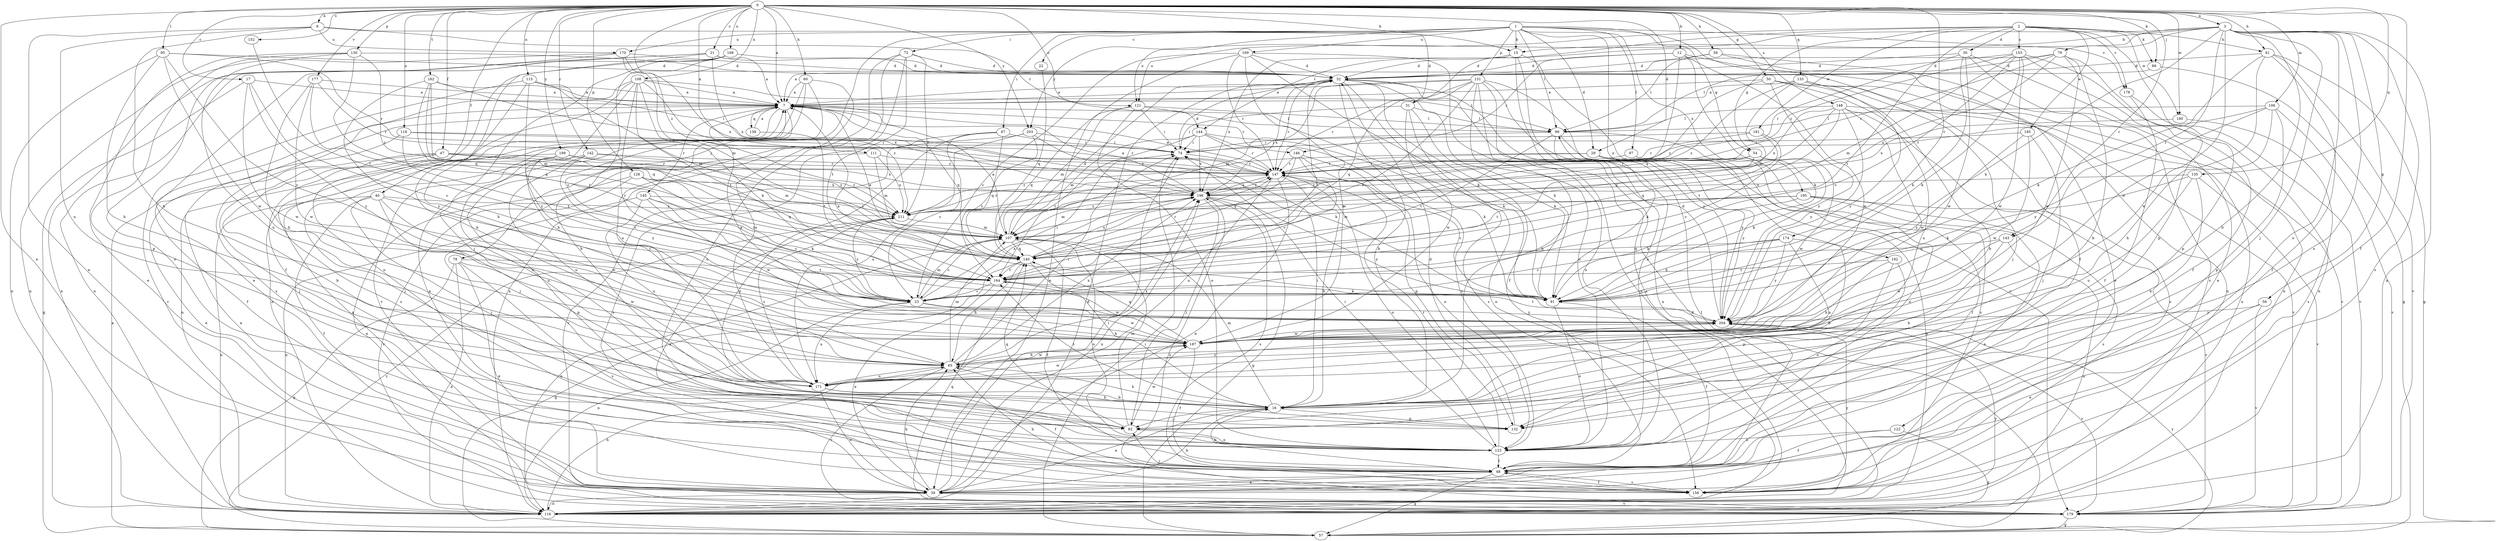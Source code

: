 strict digraph  {
0;
1;
2;
3;
6;
7;
12;
15;
16;
17;
21;
22;
23;
29;
30;
31;
32;
39;
40;
47;
48;
50;
54;
56;
57;
58;
60;
61;
65;
67;
72;
74;
78;
79;
82;
89;
91;
95;
97;
99;
106;
107;
108;
111;
115;
116;
118;
121;
122;
123;
128;
130;
131;
132;
133;
135;
138;
140;
142;
143;
144;
145;
146;
147;
148;
152;
153;
156;
162;
164;
168;
169;
170;
171;
174;
177;
178;
179;
180;
181;
185;
187;
192;
195;
196;
199;
203;
204;
211;
0 -> 3  [label=a];
0 -> 6  [label=a];
0 -> 7  [label=a];
0 -> 12  [label=b];
0 -> 15  [label=b];
0 -> 17  [label=c];
0 -> 21  [label=c];
0 -> 29  [label=d];
0 -> 39  [label=e];
0 -> 40  [label=f];
0 -> 47  [label=f];
0 -> 48  [label=f];
0 -> 50  [label=g];
0 -> 58  [label=h];
0 -> 60  [label=h];
0 -> 61  [label=h];
0 -> 89  [label=k];
0 -> 95  [label=l];
0 -> 106  [label=m];
0 -> 108  [label=n];
0 -> 111  [label=n];
0 -> 115  [label=n];
0 -> 118  [label=o];
0 -> 121  [label=o];
0 -> 128  [label=p];
0 -> 130  [label=p];
0 -> 133  [label=q];
0 -> 135  [label=q];
0 -> 142  [label=r];
0 -> 143  [label=r];
0 -> 148  [label=s];
0 -> 152  [label=s];
0 -> 162  [label=t];
0 -> 168  [label=u];
0 -> 174  [label=v];
0 -> 177  [label=v];
0 -> 180  [label=w];
0 -> 199  [label=y];
0 -> 203  [label=y];
0 -> 211  [label=z];
1 -> 15  [label=b];
1 -> 22  [label=c];
1 -> 29  [label=d];
1 -> 48  [label=f];
1 -> 54  [label=g];
1 -> 67  [label=i];
1 -> 72  [label=i];
1 -> 78  [label=j];
1 -> 97  [label=l];
1 -> 99  [label=l];
1 -> 121  [label=o];
1 -> 131  [label=p];
1 -> 169  [label=u];
1 -> 170  [label=u];
1 -> 178  [label=v];
1 -> 192  [label=x];
1 -> 195  [label=x];
2 -> 30  [label=d];
2 -> 31  [label=d];
2 -> 54  [label=g];
2 -> 61  [label=h];
2 -> 89  [label=k];
2 -> 132  [label=p];
2 -> 153  [label=s];
2 -> 164  [label=t];
2 -> 178  [label=v];
2 -> 180  [label=w];
2 -> 181  [label=w];
2 -> 185  [label=w];
2 -> 203  [label=y];
3 -> 15  [label=b];
3 -> 16  [label=b];
3 -> 56  [label=g];
3 -> 79  [label=j];
3 -> 82  [label=j];
3 -> 91  [label=k];
3 -> 116  [label=n];
3 -> 121  [label=o];
3 -> 122  [label=o];
3 -> 123  [label=o];
3 -> 143  [label=r];
3 -> 144  [label=r];
3 -> 156  [label=s];
3 -> 187  [label=w];
6 -> 31  [label=d];
6 -> 39  [label=e];
6 -> 65  [label=h];
6 -> 144  [label=r];
6 -> 170  [label=u];
6 -> 171  [label=u];
7 -> 99  [label=l];
7 -> 116  [label=n];
7 -> 123  [label=o];
7 -> 138  [label=q];
7 -> 140  [label=q];
7 -> 145  [label=r];
7 -> 146  [label=r];
7 -> 156  [label=s];
12 -> 32  [label=d];
12 -> 91  [label=k];
12 -> 116  [label=n];
12 -> 140  [label=q];
12 -> 146  [label=r];
12 -> 187  [label=w];
15 -> 32  [label=d];
15 -> 116  [label=n];
15 -> 123  [label=o];
15 -> 179  [label=v];
15 -> 196  [label=x];
16 -> 39  [label=e];
16 -> 65  [label=h];
16 -> 74  [label=i];
16 -> 82  [label=j];
16 -> 107  [label=m];
16 -> 132  [label=p];
16 -> 164  [label=t];
17 -> 7  [label=a];
17 -> 23  [label=c];
17 -> 57  [label=g];
17 -> 187  [label=w];
17 -> 204  [label=y];
21 -> 7  [label=a];
21 -> 32  [label=d];
21 -> 39  [label=e];
21 -> 65  [label=h];
21 -> 116  [label=n];
21 -> 196  [label=x];
22 -> 140  [label=q];
23 -> 74  [label=i];
23 -> 107  [label=m];
23 -> 116  [label=n];
23 -> 171  [label=u];
23 -> 187  [label=w];
23 -> 196  [label=x];
23 -> 204  [label=y];
23 -> 211  [label=z];
29 -> 48  [label=f];
29 -> 116  [label=n];
29 -> 147  [label=r];
29 -> 204  [label=y];
29 -> 211  [label=z];
30 -> 32  [label=d];
30 -> 39  [label=e];
30 -> 91  [label=k];
30 -> 116  [label=n];
30 -> 147  [label=r];
30 -> 187  [label=w];
31 -> 74  [label=i];
31 -> 91  [label=k];
31 -> 99  [label=l];
31 -> 156  [label=s];
31 -> 187  [label=w];
32 -> 7  [label=a];
32 -> 16  [label=b];
32 -> 48  [label=f];
32 -> 91  [label=k];
32 -> 116  [label=n];
32 -> 147  [label=r];
32 -> 164  [label=t];
32 -> 196  [label=x];
39 -> 16  [label=b];
39 -> 65  [label=h];
39 -> 74  [label=i];
39 -> 99  [label=l];
39 -> 116  [label=n];
39 -> 179  [label=v];
39 -> 196  [label=x];
40 -> 23  [label=c];
40 -> 48  [label=f];
40 -> 82  [label=j];
40 -> 116  [label=n];
40 -> 132  [label=p];
40 -> 187  [label=w];
40 -> 211  [label=z];
47 -> 16  [label=b];
47 -> 39  [label=e];
47 -> 82  [label=j];
47 -> 107  [label=m];
47 -> 147  [label=r];
47 -> 196  [label=x];
48 -> 7  [label=a];
48 -> 16  [label=b];
48 -> 39  [label=e];
48 -> 57  [label=g];
48 -> 156  [label=s];
48 -> 211  [label=z];
50 -> 7  [label=a];
50 -> 16  [label=b];
50 -> 82  [label=j];
50 -> 171  [label=u];
50 -> 204  [label=y];
50 -> 211  [label=z];
54 -> 91  [label=k];
54 -> 147  [label=r];
54 -> 164  [label=t];
54 -> 187  [label=w];
54 -> 211  [label=z];
56 -> 39  [label=e];
56 -> 179  [label=v];
56 -> 204  [label=y];
57 -> 7  [label=a];
57 -> 32  [label=d];
57 -> 74  [label=i];
57 -> 204  [label=y];
57 -> 211  [label=z];
58 -> 32  [label=d];
58 -> 39  [label=e];
58 -> 99  [label=l];
58 -> 156  [label=s];
60 -> 7  [label=a];
60 -> 16  [label=b];
60 -> 116  [label=n];
60 -> 171  [label=u];
60 -> 179  [label=v];
61 -> 32  [label=d];
61 -> 48  [label=f];
61 -> 57  [label=g];
61 -> 91  [label=k];
61 -> 179  [label=v];
61 -> 187  [label=w];
65 -> 74  [label=i];
65 -> 107  [label=m];
65 -> 171  [label=u];
65 -> 179  [label=v];
65 -> 187  [label=w];
65 -> 196  [label=x];
67 -> 23  [label=c];
67 -> 74  [label=i];
67 -> 123  [label=o];
67 -> 140  [label=q];
67 -> 156  [label=s];
72 -> 32  [label=d];
72 -> 116  [label=n];
72 -> 123  [label=o];
72 -> 164  [label=t];
72 -> 171  [label=u];
72 -> 211  [label=z];
74 -> 32  [label=d];
74 -> 147  [label=r];
78 -> 39  [label=e];
78 -> 57  [label=g];
78 -> 116  [label=n];
78 -> 156  [label=s];
78 -> 164  [label=t];
78 -> 187  [label=w];
79 -> 7  [label=a];
79 -> 16  [label=b];
79 -> 32  [label=d];
79 -> 132  [label=p];
79 -> 147  [label=r];
79 -> 187  [label=w];
79 -> 211  [label=z];
82 -> 107  [label=m];
82 -> 123  [label=o];
82 -> 140  [label=q];
82 -> 187  [label=w];
89 -> 57  [label=g];
89 -> 99  [label=l];
91 -> 7  [label=a];
91 -> 48  [label=f];
91 -> 123  [label=o];
91 -> 147  [label=r];
95 -> 23  [label=c];
95 -> 32  [label=d];
95 -> 65  [label=h];
95 -> 116  [label=n];
95 -> 147  [label=r];
95 -> 187  [label=w];
97 -> 123  [label=o];
97 -> 147  [label=r];
99 -> 74  [label=i];
99 -> 91  [label=k];
99 -> 156  [label=s];
99 -> 164  [label=t];
99 -> 204  [label=y];
106 -> 65  [label=h];
106 -> 99  [label=l];
106 -> 132  [label=p];
106 -> 147  [label=r];
106 -> 179  [label=v];
106 -> 204  [label=y];
107 -> 7  [label=a];
107 -> 23  [label=c];
107 -> 32  [label=d];
107 -> 48  [label=f];
107 -> 116  [label=n];
107 -> 123  [label=o];
107 -> 140  [label=q];
108 -> 7  [label=a];
108 -> 23  [label=c];
108 -> 65  [label=h];
108 -> 91  [label=k];
108 -> 99  [label=l];
108 -> 123  [label=o];
108 -> 156  [label=s];
108 -> 164  [label=t];
108 -> 211  [label=z];
111 -> 82  [label=j];
111 -> 107  [label=m];
111 -> 147  [label=r];
111 -> 211  [label=z];
115 -> 7  [label=a];
115 -> 65  [label=h];
115 -> 74  [label=i];
115 -> 107  [label=m];
115 -> 179  [label=v];
115 -> 204  [label=y];
116 -> 32  [label=d];
116 -> 65  [label=h];
116 -> 204  [label=y];
118 -> 48  [label=f];
118 -> 74  [label=i];
118 -> 147  [label=r];
118 -> 164  [label=t];
121 -> 74  [label=i];
121 -> 91  [label=k];
121 -> 99  [label=l];
121 -> 107  [label=m];
121 -> 123  [label=o];
121 -> 140  [label=q];
122 -> 48  [label=f];
122 -> 57  [label=g];
122 -> 123  [label=o];
123 -> 48  [label=f];
123 -> 74  [label=i];
123 -> 147  [label=r];
128 -> 39  [label=e];
128 -> 140  [label=q];
128 -> 164  [label=t];
128 -> 179  [label=v];
128 -> 196  [label=x];
130 -> 32  [label=d];
130 -> 39  [label=e];
130 -> 132  [label=p];
130 -> 140  [label=q];
130 -> 171  [label=u];
130 -> 211  [label=z];
131 -> 7  [label=a];
131 -> 16  [label=b];
131 -> 107  [label=m];
131 -> 116  [label=n];
131 -> 123  [label=o];
131 -> 140  [label=q];
131 -> 147  [label=r];
131 -> 156  [label=s];
131 -> 164  [label=t];
131 -> 204  [label=y];
132 -> 32  [label=d];
132 -> 65  [label=h];
133 -> 7  [label=a];
133 -> 107  [label=m];
133 -> 116  [label=n];
133 -> 179  [label=v];
133 -> 204  [label=y];
133 -> 211  [label=z];
135 -> 16  [label=b];
135 -> 91  [label=k];
135 -> 171  [label=u];
135 -> 179  [label=v];
135 -> 196  [label=x];
138 -> 7  [label=a];
138 -> 164  [label=t];
140 -> 7  [label=a];
140 -> 16  [label=b];
140 -> 57  [label=g];
140 -> 65  [label=h];
140 -> 147  [label=r];
140 -> 164  [label=t];
140 -> 196  [label=x];
142 -> 23  [label=c];
142 -> 82  [label=j];
142 -> 147  [label=r];
142 -> 171  [label=u];
142 -> 211  [label=z];
143 -> 16  [label=b];
143 -> 116  [label=n];
143 -> 140  [label=q];
143 -> 187  [label=w];
144 -> 74  [label=i];
144 -> 91  [label=k];
144 -> 107  [label=m];
144 -> 123  [label=o];
144 -> 147  [label=r];
144 -> 164  [label=t];
144 -> 196  [label=x];
145 -> 23  [label=c];
145 -> 91  [label=k];
145 -> 116  [label=n];
145 -> 171  [label=u];
145 -> 187  [label=w];
145 -> 211  [label=z];
146 -> 23  [label=c];
146 -> 123  [label=o];
146 -> 132  [label=p];
146 -> 140  [label=q];
146 -> 147  [label=r];
147 -> 7  [label=a];
147 -> 16  [label=b];
147 -> 39  [label=e];
147 -> 123  [label=o];
147 -> 171  [label=u];
147 -> 196  [label=x];
148 -> 99  [label=l];
148 -> 140  [label=q];
148 -> 156  [label=s];
148 -> 164  [label=t];
148 -> 179  [label=v];
148 -> 187  [label=w];
148 -> 196  [label=x];
148 -> 204  [label=y];
152 -> 164  [label=t];
153 -> 23  [label=c];
153 -> 32  [label=d];
153 -> 48  [label=f];
153 -> 91  [label=k];
153 -> 107  [label=m];
153 -> 116  [label=n];
153 -> 147  [label=r];
153 -> 187  [label=w];
156 -> 48  [label=f];
156 -> 65  [label=h];
156 -> 82  [label=j];
156 -> 204  [label=y];
162 -> 7  [label=a];
162 -> 107  [label=m];
162 -> 140  [label=q];
162 -> 164  [label=t];
162 -> 196  [label=x];
162 -> 204  [label=y];
164 -> 23  [label=c];
164 -> 39  [label=e];
164 -> 91  [label=k];
164 -> 187  [label=w];
168 -> 23  [label=c];
168 -> 32  [label=d];
168 -> 48  [label=f];
168 -> 82  [label=j];
168 -> 116  [label=n];
169 -> 23  [label=c];
169 -> 32  [label=d];
169 -> 39  [label=e];
169 -> 91  [label=k];
169 -> 123  [label=o];
169 -> 147  [label=r];
169 -> 187  [label=w];
170 -> 32  [label=d];
170 -> 107  [label=m];
170 -> 116  [label=n];
170 -> 123  [label=o];
170 -> 196  [label=x];
171 -> 16  [label=b];
171 -> 39  [label=e];
171 -> 48  [label=f];
171 -> 187  [label=w];
171 -> 196  [label=x];
171 -> 204  [label=y];
171 -> 211  [label=z];
174 -> 16  [label=b];
174 -> 23  [label=c];
174 -> 91  [label=k];
174 -> 140  [label=q];
174 -> 171  [label=u];
174 -> 204  [label=y];
177 -> 7  [label=a];
177 -> 65  [label=h];
177 -> 140  [label=q];
177 -> 147  [label=r];
177 -> 187  [label=w];
178 -> 48  [label=f];
178 -> 179  [label=v];
179 -> 7  [label=a];
179 -> 57  [label=g];
179 -> 140  [label=q];
179 -> 196  [label=x];
180 -> 156  [label=s];
180 -> 196  [label=x];
181 -> 23  [label=c];
181 -> 74  [label=i];
181 -> 140  [label=q];
181 -> 147  [label=r];
185 -> 74  [label=i];
185 -> 82  [label=j];
185 -> 187  [label=w];
185 -> 204  [label=y];
187 -> 7  [label=a];
187 -> 48  [label=f];
187 -> 65  [label=h];
187 -> 140  [label=q];
192 -> 65  [label=h];
192 -> 123  [label=o];
192 -> 132  [label=p];
192 -> 164  [label=t];
195 -> 39  [label=e];
195 -> 91  [label=k];
195 -> 107  [label=m];
195 -> 156  [label=s];
195 -> 179  [label=v];
195 -> 211  [label=z];
196 -> 7  [label=a];
196 -> 57  [label=g];
196 -> 82  [label=j];
196 -> 107  [label=m];
196 -> 147  [label=r];
196 -> 156  [label=s];
196 -> 204  [label=y];
196 -> 211  [label=z];
199 -> 39  [label=e];
199 -> 147  [label=r];
199 -> 171  [label=u];
199 -> 204  [label=y];
199 -> 211  [label=z];
203 -> 74  [label=i];
203 -> 91  [label=k];
203 -> 164  [label=t];
203 -> 171  [label=u];
203 -> 179  [label=v];
204 -> 32  [label=d];
204 -> 164  [label=t];
204 -> 179  [label=v];
204 -> 187  [label=w];
211 -> 107  [label=m];
211 -> 147  [label=r];
}
